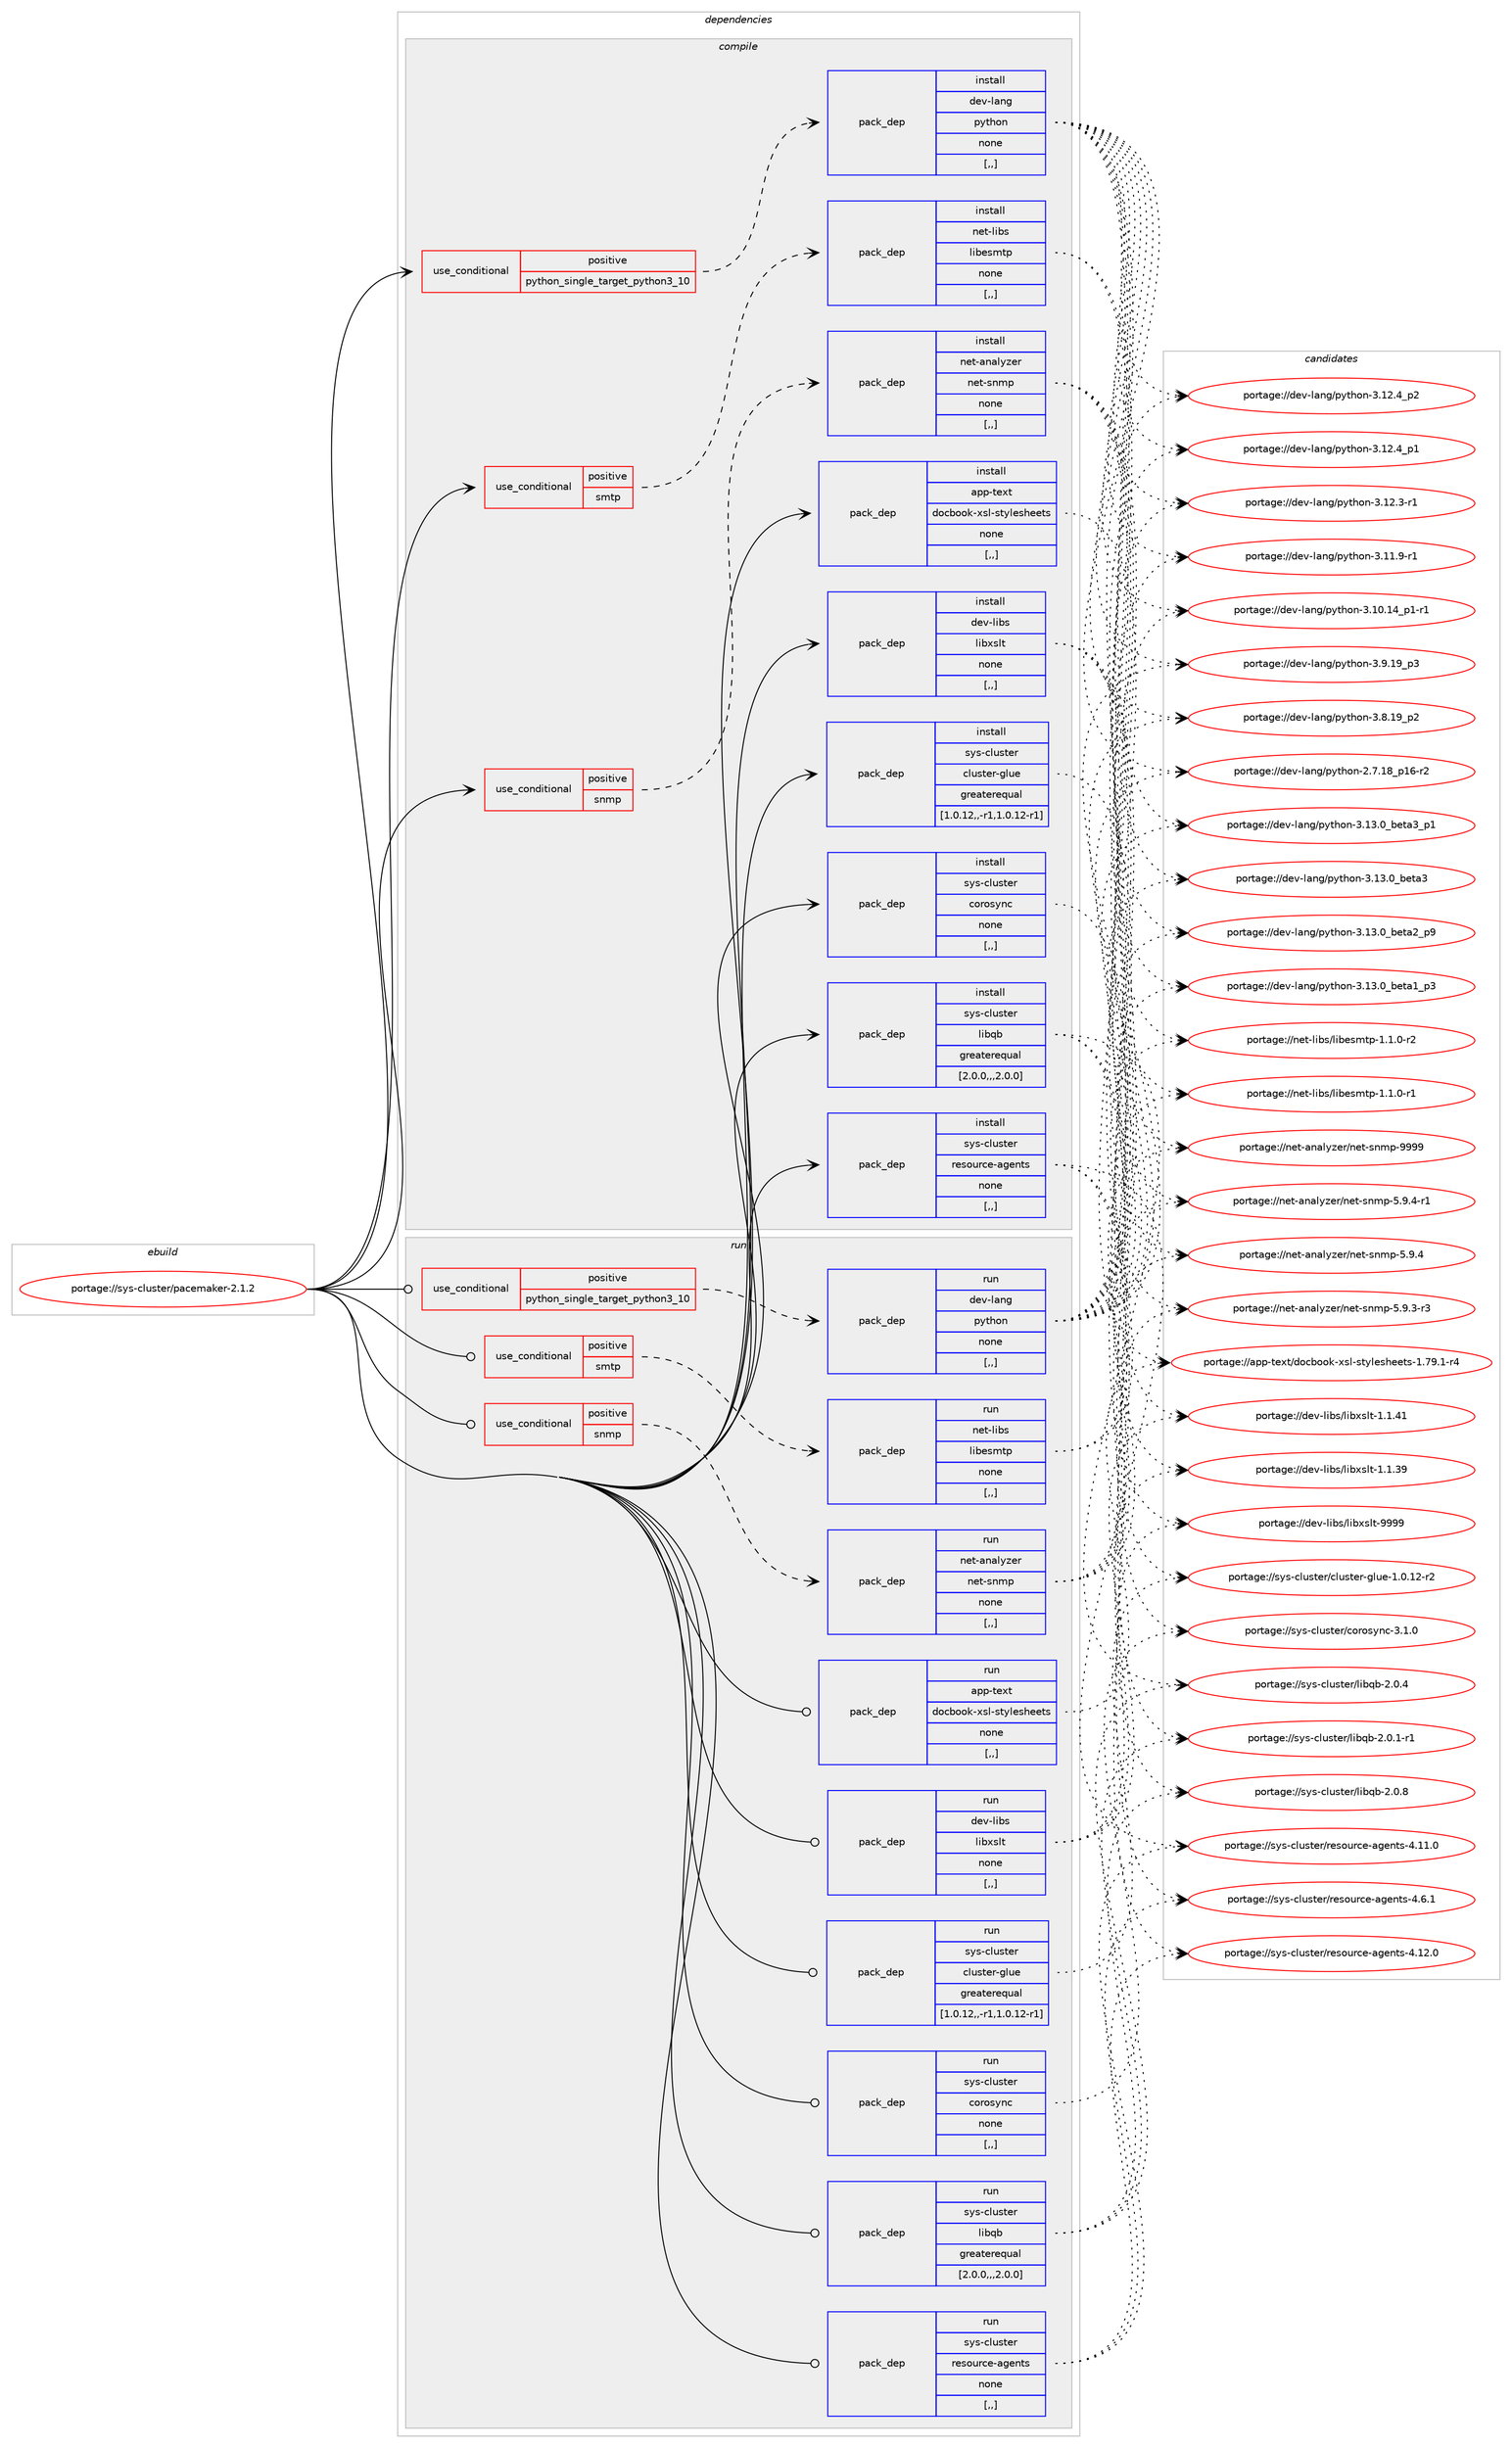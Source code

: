 digraph prolog {

# *************
# Graph options
# *************

newrank=true;
concentrate=true;
compound=true;
graph [rankdir=LR,fontname=Helvetica,fontsize=10,ranksep=1.5];#, ranksep=2.5, nodesep=0.2];
edge  [arrowhead=vee];
node  [fontname=Helvetica,fontsize=10];

# **********
# The ebuild
# **********

subgraph cluster_leftcol {
color=gray;
rank=same;
label=<<i>ebuild</i>>;
id [label="portage://sys-cluster/pacemaker-2.1.2", color=red, width=4, href="../sys-cluster/pacemaker-2.1.2.svg"];
}

# ****************
# The dependencies
# ****************

subgraph cluster_midcol {
color=gray;
label=<<i>dependencies</i>>;
subgraph cluster_compile {
fillcolor="#eeeeee";
style=filled;
label=<<i>compile</i>>;
subgraph cond113958 {
dependency428686 [label=<<TABLE BORDER="0" CELLBORDER="1" CELLSPACING="0" CELLPADDING="4"><TR><TD ROWSPAN="3" CELLPADDING="10">use_conditional</TD></TR><TR><TD>positive</TD></TR><TR><TD>python_single_target_python3_10</TD></TR></TABLE>>, shape=none, color=red];
subgraph pack311779 {
dependency428687 [label=<<TABLE BORDER="0" CELLBORDER="1" CELLSPACING="0" CELLPADDING="4" WIDTH="220"><TR><TD ROWSPAN="6" CELLPADDING="30">pack_dep</TD></TR><TR><TD WIDTH="110">install</TD></TR><TR><TD>dev-lang</TD></TR><TR><TD>python</TD></TR><TR><TD>none</TD></TR><TR><TD>[,,]</TD></TR></TABLE>>, shape=none, color=blue];
}
dependency428686:e -> dependency428687:w [weight=20,style="dashed",arrowhead="vee"];
}
id:e -> dependency428686:w [weight=20,style="solid",arrowhead="vee"];
subgraph cond113959 {
dependency428688 [label=<<TABLE BORDER="0" CELLBORDER="1" CELLSPACING="0" CELLPADDING="4"><TR><TD ROWSPAN="3" CELLPADDING="10">use_conditional</TD></TR><TR><TD>positive</TD></TR><TR><TD>smtp</TD></TR></TABLE>>, shape=none, color=red];
subgraph pack311780 {
dependency428689 [label=<<TABLE BORDER="0" CELLBORDER="1" CELLSPACING="0" CELLPADDING="4" WIDTH="220"><TR><TD ROWSPAN="6" CELLPADDING="30">pack_dep</TD></TR><TR><TD WIDTH="110">install</TD></TR><TR><TD>net-libs</TD></TR><TR><TD>libesmtp</TD></TR><TR><TD>none</TD></TR><TR><TD>[,,]</TD></TR></TABLE>>, shape=none, color=blue];
}
dependency428688:e -> dependency428689:w [weight=20,style="dashed",arrowhead="vee"];
}
id:e -> dependency428688:w [weight=20,style="solid",arrowhead="vee"];
subgraph cond113960 {
dependency428690 [label=<<TABLE BORDER="0" CELLBORDER="1" CELLSPACING="0" CELLPADDING="4"><TR><TD ROWSPAN="3" CELLPADDING="10">use_conditional</TD></TR><TR><TD>positive</TD></TR><TR><TD>snmp</TD></TR></TABLE>>, shape=none, color=red];
subgraph pack311781 {
dependency428691 [label=<<TABLE BORDER="0" CELLBORDER="1" CELLSPACING="0" CELLPADDING="4" WIDTH="220"><TR><TD ROWSPAN="6" CELLPADDING="30">pack_dep</TD></TR><TR><TD WIDTH="110">install</TD></TR><TR><TD>net-analyzer</TD></TR><TR><TD>net-snmp</TD></TR><TR><TD>none</TD></TR><TR><TD>[,,]</TD></TR></TABLE>>, shape=none, color=blue];
}
dependency428690:e -> dependency428691:w [weight=20,style="dashed",arrowhead="vee"];
}
id:e -> dependency428690:w [weight=20,style="solid",arrowhead="vee"];
subgraph pack311782 {
dependency428692 [label=<<TABLE BORDER="0" CELLBORDER="1" CELLSPACING="0" CELLPADDING="4" WIDTH="220"><TR><TD ROWSPAN="6" CELLPADDING="30">pack_dep</TD></TR><TR><TD WIDTH="110">install</TD></TR><TR><TD>app-text</TD></TR><TR><TD>docbook-xsl-stylesheets</TD></TR><TR><TD>none</TD></TR><TR><TD>[,,]</TD></TR></TABLE>>, shape=none, color=blue];
}
id:e -> dependency428692:w [weight=20,style="solid",arrowhead="vee"];
subgraph pack311783 {
dependency428693 [label=<<TABLE BORDER="0" CELLBORDER="1" CELLSPACING="0" CELLPADDING="4" WIDTH="220"><TR><TD ROWSPAN="6" CELLPADDING="30">pack_dep</TD></TR><TR><TD WIDTH="110">install</TD></TR><TR><TD>dev-libs</TD></TR><TR><TD>libxslt</TD></TR><TR><TD>none</TD></TR><TR><TD>[,,]</TD></TR></TABLE>>, shape=none, color=blue];
}
id:e -> dependency428693:w [weight=20,style="solid",arrowhead="vee"];
subgraph pack311784 {
dependency428694 [label=<<TABLE BORDER="0" CELLBORDER="1" CELLSPACING="0" CELLPADDING="4" WIDTH="220"><TR><TD ROWSPAN="6" CELLPADDING="30">pack_dep</TD></TR><TR><TD WIDTH="110">install</TD></TR><TR><TD>sys-cluster</TD></TR><TR><TD>cluster-glue</TD></TR><TR><TD>greaterequal</TD></TR><TR><TD>[1.0.12,,-r1,1.0.12-r1]</TD></TR></TABLE>>, shape=none, color=blue];
}
id:e -> dependency428694:w [weight=20,style="solid",arrowhead="vee"];
subgraph pack311785 {
dependency428695 [label=<<TABLE BORDER="0" CELLBORDER="1" CELLSPACING="0" CELLPADDING="4" WIDTH="220"><TR><TD ROWSPAN="6" CELLPADDING="30">pack_dep</TD></TR><TR><TD WIDTH="110">install</TD></TR><TR><TD>sys-cluster</TD></TR><TR><TD>corosync</TD></TR><TR><TD>none</TD></TR><TR><TD>[,,]</TD></TR></TABLE>>, shape=none, color=blue];
}
id:e -> dependency428695:w [weight=20,style="solid",arrowhead="vee"];
subgraph pack311786 {
dependency428696 [label=<<TABLE BORDER="0" CELLBORDER="1" CELLSPACING="0" CELLPADDING="4" WIDTH="220"><TR><TD ROWSPAN="6" CELLPADDING="30">pack_dep</TD></TR><TR><TD WIDTH="110">install</TD></TR><TR><TD>sys-cluster</TD></TR><TR><TD>libqb</TD></TR><TR><TD>greaterequal</TD></TR><TR><TD>[2.0.0,,,2.0.0]</TD></TR></TABLE>>, shape=none, color=blue];
}
id:e -> dependency428696:w [weight=20,style="solid",arrowhead="vee"];
subgraph pack311787 {
dependency428697 [label=<<TABLE BORDER="0" CELLBORDER="1" CELLSPACING="0" CELLPADDING="4" WIDTH="220"><TR><TD ROWSPAN="6" CELLPADDING="30">pack_dep</TD></TR><TR><TD WIDTH="110">install</TD></TR><TR><TD>sys-cluster</TD></TR><TR><TD>resource-agents</TD></TR><TR><TD>none</TD></TR><TR><TD>[,,]</TD></TR></TABLE>>, shape=none, color=blue];
}
id:e -> dependency428697:w [weight=20,style="solid",arrowhead="vee"];
}
subgraph cluster_compileandrun {
fillcolor="#eeeeee";
style=filled;
label=<<i>compile and run</i>>;
}
subgraph cluster_run {
fillcolor="#eeeeee";
style=filled;
label=<<i>run</i>>;
subgraph cond113961 {
dependency428698 [label=<<TABLE BORDER="0" CELLBORDER="1" CELLSPACING="0" CELLPADDING="4"><TR><TD ROWSPAN="3" CELLPADDING="10">use_conditional</TD></TR><TR><TD>positive</TD></TR><TR><TD>python_single_target_python3_10</TD></TR></TABLE>>, shape=none, color=red];
subgraph pack311788 {
dependency428699 [label=<<TABLE BORDER="0" CELLBORDER="1" CELLSPACING="0" CELLPADDING="4" WIDTH="220"><TR><TD ROWSPAN="6" CELLPADDING="30">pack_dep</TD></TR><TR><TD WIDTH="110">run</TD></TR><TR><TD>dev-lang</TD></TR><TR><TD>python</TD></TR><TR><TD>none</TD></TR><TR><TD>[,,]</TD></TR></TABLE>>, shape=none, color=blue];
}
dependency428698:e -> dependency428699:w [weight=20,style="dashed",arrowhead="vee"];
}
id:e -> dependency428698:w [weight=20,style="solid",arrowhead="odot"];
subgraph cond113962 {
dependency428700 [label=<<TABLE BORDER="0" CELLBORDER="1" CELLSPACING="0" CELLPADDING="4"><TR><TD ROWSPAN="3" CELLPADDING="10">use_conditional</TD></TR><TR><TD>positive</TD></TR><TR><TD>smtp</TD></TR></TABLE>>, shape=none, color=red];
subgraph pack311789 {
dependency428701 [label=<<TABLE BORDER="0" CELLBORDER="1" CELLSPACING="0" CELLPADDING="4" WIDTH="220"><TR><TD ROWSPAN="6" CELLPADDING="30">pack_dep</TD></TR><TR><TD WIDTH="110">run</TD></TR><TR><TD>net-libs</TD></TR><TR><TD>libesmtp</TD></TR><TR><TD>none</TD></TR><TR><TD>[,,]</TD></TR></TABLE>>, shape=none, color=blue];
}
dependency428700:e -> dependency428701:w [weight=20,style="dashed",arrowhead="vee"];
}
id:e -> dependency428700:w [weight=20,style="solid",arrowhead="odot"];
subgraph cond113963 {
dependency428702 [label=<<TABLE BORDER="0" CELLBORDER="1" CELLSPACING="0" CELLPADDING="4"><TR><TD ROWSPAN="3" CELLPADDING="10">use_conditional</TD></TR><TR><TD>positive</TD></TR><TR><TD>snmp</TD></TR></TABLE>>, shape=none, color=red];
subgraph pack311790 {
dependency428703 [label=<<TABLE BORDER="0" CELLBORDER="1" CELLSPACING="0" CELLPADDING="4" WIDTH="220"><TR><TD ROWSPAN="6" CELLPADDING="30">pack_dep</TD></TR><TR><TD WIDTH="110">run</TD></TR><TR><TD>net-analyzer</TD></TR><TR><TD>net-snmp</TD></TR><TR><TD>none</TD></TR><TR><TD>[,,]</TD></TR></TABLE>>, shape=none, color=blue];
}
dependency428702:e -> dependency428703:w [weight=20,style="dashed",arrowhead="vee"];
}
id:e -> dependency428702:w [weight=20,style="solid",arrowhead="odot"];
subgraph pack311791 {
dependency428704 [label=<<TABLE BORDER="0" CELLBORDER="1" CELLSPACING="0" CELLPADDING="4" WIDTH="220"><TR><TD ROWSPAN="6" CELLPADDING="30">pack_dep</TD></TR><TR><TD WIDTH="110">run</TD></TR><TR><TD>app-text</TD></TR><TR><TD>docbook-xsl-stylesheets</TD></TR><TR><TD>none</TD></TR><TR><TD>[,,]</TD></TR></TABLE>>, shape=none, color=blue];
}
id:e -> dependency428704:w [weight=20,style="solid",arrowhead="odot"];
subgraph pack311792 {
dependency428705 [label=<<TABLE BORDER="0" CELLBORDER="1" CELLSPACING="0" CELLPADDING="4" WIDTH="220"><TR><TD ROWSPAN="6" CELLPADDING="30">pack_dep</TD></TR><TR><TD WIDTH="110">run</TD></TR><TR><TD>dev-libs</TD></TR><TR><TD>libxslt</TD></TR><TR><TD>none</TD></TR><TR><TD>[,,]</TD></TR></TABLE>>, shape=none, color=blue];
}
id:e -> dependency428705:w [weight=20,style="solid",arrowhead="odot"];
subgraph pack311793 {
dependency428706 [label=<<TABLE BORDER="0" CELLBORDER="1" CELLSPACING="0" CELLPADDING="4" WIDTH="220"><TR><TD ROWSPAN="6" CELLPADDING="30">pack_dep</TD></TR><TR><TD WIDTH="110">run</TD></TR><TR><TD>sys-cluster</TD></TR><TR><TD>cluster-glue</TD></TR><TR><TD>greaterequal</TD></TR><TR><TD>[1.0.12,,-r1,1.0.12-r1]</TD></TR></TABLE>>, shape=none, color=blue];
}
id:e -> dependency428706:w [weight=20,style="solid",arrowhead="odot"];
subgraph pack311794 {
dependency428707 [label=<<TABLE BORDER="0" CELLBORDER="1" CELLSPACING="0" CELLPADDING="4" WIDTH="220"><TR><TD ROWSPAN="6" CELLPADDING="30">pack_dep</TD></TR><TR><TD WIDTH="110">run</TD></TR><TR><TD>sys-cluster</TD></TR><TR><TD>corosync</TD></TR><TR><TD>none</TD></TR><TR><TD>[,,]</TD></TR></TABLE>>, shape=none, color=blue];
}
id:e -> dependency428707:w [weight=20,style="solid",arrowhead="odot"];
subgraph pack311795 {
dependency428708 [label=<<TABLE BORDER="0" CELLBORDER="1" CELLSPACING="0" CELLPADDING="4" WIDTH="220"><TR><TD ROWSPAN="6" CELLPADDING="30">pack_dep</TD></TR><TR><TD WIDTH="110">run</TD></TR><TR><TD>sys-cluster</TD></TR><TR><TD>libqb</TD></TR><TR><TD>greaterequal</TD></TR><TR><TD>[2.0.0,,,2.0.0]</TD></TR></TABLE>>, shape=none, color=blue];
}
id:e -> dependency428708:w [weight=20,style="solid",arrowhead="odot"];
subgraph pack311796 {
dependency428709 [label=<<TABLE BORDER="0" CELLBORDER="1" CELLSPACING="0" CELLPADDING="4" WIDTH="220"><TR><TD ROWSPAN="6" CELLPADDING="30">pack_dep</TD></TR><TR><TD WIDTH="110">run</TD></TR><TR><TD>sys-cluster</TD></TR><TR><TD>resource-agents</TD></TR><TR><TD>none</TD></TR><TR><TD>[,,]</TD></TR></TABLE>>, shape=none, color=blue];
}
id:e -> dependency428709:w [weight=20,style="solid",arrowhead="odot"];
}
}

# **************
# The candidates
# **************

subgraph cluster_choices {
rank=same;
color=gray;
label=<<i>candidates</i>>;

subgraph choice311779 {
color=black;
nodesep=1;
choice10010111845108971101034711212111610411111045514649514648959810111697519511249 [label="portage://dev-lang/python-3.13.0_beta3_p1", color=red, width=4,href="../dev-lang/python-3.13.0_beta3_p1.svg"];
choice1001011184510897110103471121211161041111104551464951464895981011169751 [label="portage://dev-lang/python-3.13.0_beta3", color=red, width=4,href="../dev-lang/python-3.13.0_beta3.svg"];
choice10010111845108971101034711212111610411111045514649514648959810111697509511257 [label="portage://dev-lang/python-3.13.0_beta2_p9", color=red, width=4,href="../dev-lang/python-3.13.0_beta2_p9.svg"];
choice10010111845108971101034711212111610411111045514649514648959810111697499511251 [label="portage://dev-lang/python-3.13.0_beta1_p3", color=red, width=4,href="../dev-lang/python-3.13.0_beta1_p3.svg"];
choice100101118451089711010347112121116104111110455146495046529511250 [label="portage://dev-lang/python-3.12.4_p2", color=red, width=4,href="../dev-lang/python-3.12.4_p2.svg"];
choice100101118451089711010347112121116104111110455146495046529511249 [label="portage://dev-lang/python-3.12.4_p1", color=red, width=4,href="../dev-lang/python-3.12.4_p1.svg"];
choice100101118451089711010347112121116104111110455146495046514511449 [label="portage://dev-lang/python-3.12.3-r1", color=red, width=4,href="../dev-lang/python-3.12.3-r1.svg"];
choice100101118451089711010347112121116104111110455146494946574511449 [label="portage://dev-lang/python-3.11.9-r1", color=red, width=4,href="../dev-lang/python-3.11.9-r1.svg"];
choice100101118451089711010347112121116104111110455146494846495295112494511449 [label="portage://dev-lang/python-3.10.14_p1-r1", color=red, width=4,href="../dev-lang/python-3.10.14_p1-r1.svg"];
choice100101118451089711010347112121116104111110455146574649579511251 [label="portage://dev-lang/python-3.9.19_p3", color=red, width=4,href="../dev-lang/python-3.9.19_p3.svg"];
choice100101118451089711010347112121116104111110455146564649579511250 [label="portage://dev-lang/python-3.8.19_p2", color=red, width=4,href="../dev-lang/python-3.8.19_p2.svg"];
choice100101118451089711010347112121116104111110455046554649569511249544511450 [label="portage://dev-lang/python-2.7.18_p16-r2", color=red, width=4,href="../dev-lang/python-2.7.18_p16-r2.svg"];
dependency428687:e -> choice10010111845108971101034711212111610411111045514649514648959810111697519511249:w [style=dotted,weight="100"];
dependency428687:e -> choice1001011184510897110103471121211161041111104551464951464895981011169751:w [style=dotted,weight="100"];
dependency428687:e -> choice10010111845108971101034711212111610411111045514649514648959810111697509511257:w [style=dotted,weight="100"];
dependency428687:e -> choice10010111845108971101034711212111610411111045514649514648959810111697499511251:w [style=dotted,weight="100"];
dependency428687:e -> choice100101118451089711010347112121116104111110455146495046529511250:w [style=dotted,weight="100"];
dependency428687:e -> choice100101118451089711010347112121116104111110455146495046529511249:w [style=dotted,weight="100"];
dependency428687:e -> choice100101118451089711010347112121116104111110455146495046514511449:w [style=dotted,weight="100"];
dependency428687:e -> choice100101118451089711010347112121116104111110455146494946574511449:w [style=dotted,weight="100"];
dependency428687:e -> choice100101118451089711010347112121116104111110455146494846495295112494511449:w [style=dotted,weight="100"];
dependency428687:e -> choice100101118451089711010347112121116104111110455146574649579511251:w [style=dotted,weight="100"];
dependency428687:e -> choice100101118451089711010347112121116104111110455146564649579511250:w [style=dotted,weight="100"];
dependency428687:e -> choice100101118451089711010347112121116104111110455046554649569511249544511450:w [style=dotted,weight="100"];
}
subgraph choice311780 {
color=black;
nodesep=1;
choice110101116451081059811547108105981011151091161124549464946484511450 [label="portage://net-libs/libesmtp-1.1.0-r2", color=red, width=4,href="../net-libs/libesmtp-1.1.0-r2.svg"];
choice110101116451081059811547108105981011151091161124549464946484511449 [label="portage://net-libs/libesmtp-1.1.0-r1", color=red, width=4,href="../net-libs/libesmtp-1.1.0-r1.svg"];
dependency428689:e -> choice110101116451081059811547108105981011151091161124549464946484511450:w [style=dotted,weight="100"];
dependency428689:e -> choice110101116451081059811547108105981011151091161124549464946484511449:w [style=dotted,weight="100"];
}
subgraph choice311781 {
color=black;
nodesep=1;
choice11010111645971109710812112210111447110101116451151101091124557575757 [label="portage://net-analyzer/net-snmp-9999", color=red, width=4,href="../net-analyzer/net-snmp-9999.svg"];
choice11010111645971109710812112210111447110101116451151101091124553465746524511449 [label="portage://net-analyzer/net-snmp-5.9.4-r1", color=red, width=4,href="../net-analyzer/net-snmp-5.9.4-r1.svg"];
choice1101011164597110971081211221011144711010111645115110109112455346574652 [label="portage://net-analyzer/net-snmp-5.9.4", color=red, width=4,href="../net-analyzer/net-snmp-5.9.4.svg"];
choice11010111645971109710812112210111447110101116451151101091124553465746514511451 [label="portage://net-analyzer/net-snmp-5.9.3-r3", color=red, width=4,href="../net-analyzer/net-snmp-5.9.3-r3.svg"];
dependency428691:e -> choice11010111645971109710812112210111447110101116451151101091124557575757:w [style=dotted,weight="100"];
dependency428691:e -> choice11010111645971109710812112210111447110101116451151101091124553465746524511449:w [style=dotted,weight="100"];
dependency428691:e -> choice1101011164597110971081211221011144711010111645115110109112455346574652:w [style=dotted,weight="100"];
dependency428691:e -> choice11010111645971109710812112210111447110101116451151101091124553465746514511451:w [style=dotted,weight="100"];
}
subgraph choice311782 {
color=black;
nodesep=1;
choice97112112451161011201164710011199981111111074512011510845115116121108101115104101101116115454946555746494511452 [label="portage://app-text/docbook-xsl-stylesheets-1.79.1-r4", color=red, width=4,href="../app-text/docbook-xsl-stylesheets-1.79.1-r4.svg"];
dependency428692:e -> choice97112112451161011201164710011199981111111074512011510845115116121108101115104101101116115454946555746494511452:w [style=dotted,weight="100"];
}
subgraph choice311783 {
color=black;
nodesep=1;
choice100101118451081059811547108105981201151081164557575757 [label="portage://dev-libs/libxslt-9999", color=red, width=4,href="../dev-libs/libxslt-9999.svg"];
choice1001011184510810598115471081059812011510811645494649465249 [label="portage://dev-libs/libxslt-1.1.41", color=red, width=4,href="../dev-libs/libxslt-1.1.41.svg"];
choice1001011184510810598115471081059812011510811645494649465157 [label="portage://dev-libs/libxslt-1.1.39", color=red, width=4,href="../dev-libs/libxslt-1.1.39.svg"];
dependency428693:e -> choice100101118451081059811547108105981201151081164557575757:w [style=dotted,weight="100"];
dependency428693:e -> choice1001011184510810598115471081059812011510811645494649465249:w [style=dotted,weight="100"];
dependency428693:e -> choice1001011184510810598115471081059812011510811645494649465157:w [style=dotted,weight="100"];
}
subgraph choice311784 {
color=black;
nodesep=1;
choice1151211154599108117115116101114479910811711511610111445103108117101454946484649504511450 [label="portage://sys-cluster/cluster-glue-1.0.12-r2", color=red, width=4,href="../sys-cluster/cluster-glue-1.0.12-r2.svg"];
dependency428694:e -> choice1151211154599108117115116101114479910811711511610111445103108117101454946484649504511450:w [style=dotted,weight="100"];
}
subgraph choice311785 {
color=black;
nodesep=1;
choice1151211154599108117115116101114479911111411111512111099455146494648 [label="portage://sys-cluster/corosync-3.1.0", color=red, width=4,href="../sys-cluster/corosync-3.1.0.svg"];
dependency428695:e -> choice1151211154599108117115116101114479911111411111512111099455146494648:w [style=dotted,weight="100"];
}
subgraph choice311786 {
color=black;
nodesep=1;
choice1151211154599108117115116101114471081059811398455046484656 [label="portage://sys-cluster/libqb-2.0.8", color=red, width=4,href="../sys-cluster/libqb-2.0.8.svg"];
choice1151211154599108117115116101114471081059811398455046484652 [label="portage://sys-cluster/libqb-2.0.4", color=red, width=4,href="../sys-cluster/libqb-2.0.4.svg"];
choice11512111545991081171151161011144710810598113984550464846494511449 [label="portage://sys-cluster/libqb-2.0.1-r1", color=red, width=4,href="../sys-cluster/libqb-2.0.1-r1.svg"];
dependency428696:e -> choice1151211154599108117115116101114471081059811398455046484656:w [style=dotted,weight="100"];
dependency428696:e -> choice1151211154599108117115116101114471081059811398455046484652:w [style=dotted,weight="100"];
dependency428696:e -> choice11512111545991081171151161011144710810598113984550464846494511449:w [style=dotted,weight="100"];
}
subgraph choice311787 {
color=black;
nodesep=1;
choice11512111545991081171151161011144711410111511111711499101459710310111011611545524649504648 [label="portage://sys-cluster/resource-agents-4.12.0", color=red, width=4,href="../sys-cluster/resource-agents-4.12.0.svg"];
choice11512111545991081171151161011144711410111511111711499101459710310111011611545524649494648 [label="portage://sys-cluster/resource-agents-4.11.0", color=red, width=4,href="../sys-cluster/resource-agents-4.11.0.svg"];
choice115121115459910811711511610111447114101115111117114991014597103101110116115455246544649 [label="portage://sys-cluster/resource-agents-4.6.1", color=red, width=4,href="../sys-cluster/resource-agents-4.6.1.svg"];
dependency428697:e -> choice11512111545991081171151161011144711410111511111711499101459710310111011611545524649504648:w [style=dotted,weight="100"];
dependency428697:e -> choice11512111545991081171151161011144711410111511111711499101459710310111011611545524649494648:w [style=dotted,weight="100"];
dependency428697:e -> choice115121115459910811711511610111447114101115111117114991014597103101110116115455246544649:w [style=dotted,weight="100"];
}
subgraph choice311788 {
color=black;
nodesep=1;
choice10010111845108971101034711212111610411111045514649514648959810111697519511249 [label="portage://dev-lang/python-3.13.0_beta3_p1", color=red, width=4,href="../dev-lang/python-3.13.0_beta3_p1.svg"];
choice1001011184510897110103471121211161041111104551464951464895981011169751 [label="portage://dev-lang/python-3.13.0_beta3", color=red, width=4,href="../dev-lang/python-3.13.0_beta3.svg"];
choice10010111845108971101034711212111610411111045514649514648959810111697509511257 [label="portage://dev-lang/python-3.13.0_beta2_p9", color=red, width=4,href="../dev-lang/python-3.13.0_beta2_p9.svg"];
choice10010111845108971101034711212111610411111045514649514648959810111697499511251 [label="portage://dev-lang/python-3.13.0_beta1_p3", color=red, width=4,href="../dev-lang/python-3.13.0_beta1_p3.svg"];
choice100101118451089711010347112121116104111110455146495046529511250 [label="portage://dev-lang/python-3.12.4_p2", color=red, width=4,href="../dev-lang/python-3.12.4_p2.svg"];
choice100101118451089711010347112121116104111110455146495046529511249 [label="portage://dev-lang/python-3.12.4_p1", color=red, width=4,href="../dev-lang/python-3.12.4_p1.svg"];
choice100101118451089711010347112121116104111110455146495046514511449 [label="portage://dev-lang/python-3.12.3-r1", color=red, width=4,href="../dev-lang/python-3.12.3-r1.svg"];
choice100101118451089711010347112121116104111110455146494946574511449 [label="portage://dev-lang/python-3.11.9-r1", color=red, width=4,href="../dev-lang/python-3.11.9-r1.svg"];
choice100101118451089711010347112121116104111110455146494846495295112494511449 [label="portage://dev-lang/python-3.10.14_p1-r1", color=red, width=4,href="../dev-lang/python-3.10.14_p1-r1.svg"];
choice100101118451089711010347112121116104111110455146574649579511251 [label="portage://dev-lang/python-3.9.19_p3", color=red, width=4,href="../dev-lang/python-3.9.19_p3.svg"];
choice100101118451089711010347112121116104111110455146564649579511250 [label="portage://dev-lang/python-3.8.19_p2", color=red, width=4,href="../dev-lang/python-3.8.19_p2.svg"];
choice100101118451089711010347112121116104111110455046554649569511249544511450 [label="portage://dev-lang/python-2.7.18_p16-r2", color=red, width=4,href="../dev-lang/python-2.7.18_p16-r2.svg"];
dependency428699:e -> choice10010111845108971101034711212111610411111045514649514648959810111697519511249:w [style=dotted,weight="100"];
dependency428699:e -> choice1001011184510897110103471121211161041111104551464951464895981011169751:w [style=dotted,weight="100"];
dependency428699:e -> choice10010111845108971101034711212111610411111045514649514648959810111697509511257:w [style=dotted,weight="100"];
dependency428699:e -> choice10010111845108971101034711212111610411111045514649514648959810111697499511251:w [style=dotted,weight="100"];
dependency428699:e -> choice100101118451089711010347112121116104111110455146495046529511250:w [style=dotted,weight="100"];
dependency428699:e -> choice100101118451089711010347112121116104111110455146495046529511249:w [style=dotted,weight="100"];
dependency428699:e -> choice100101118451089711010347112121116104111110455146495046514511449:w [style=dotted,weight="100"];
dependency428699:e -> choice100101118451089711010347112121116104111110455146494946574511449:w [style=dotted,weight="100"];
dependency428699:e -> choice100101118451089711010347112121116104111110455146494846495295112494511449:w [style=dotted,weight="100"];
dependency428699:e -> choice100101118451089711010347112121116104111110455146574649579511251:w [style=dotted,weight="100"];
dependency428699:e -> choice100101118451089711010347112121116104111110455146564649579511250:w [style=dotted,weight="100"];
dependency428699:e -> choice100101118451089711010347112121116104111110455046554649569511249544511450:w [style=dotted,weight="100"];
}
subgraph choice311789 {
color=black;
nodesep=1;
choice110101116451081059811547108105981011151091161124549464946484511450 [label="portage://net-libs/libesmtp-1.1.0-r2", color=red, width=4,href="../net-libs/libesmtp-1.1.0-r2.svg"];
choice110101116451081059811547108105981011151091161124549464946484511449 [label="portage://net-libs/libesmtp-1.1.0-r1", color=red, width=4,href="../net-libs/libesmtp-1.1.0-r1.svg"];
dependency428701:e -> choice110101116451081059811547108105981011151091161124549464946484511450:w [style=dotted,weight="100"];
dependency428701:e -> choice110101116451081059811547108105981011151091161124549464946484511449:w [style=dotted,weight="100"];
}
subgraph choice311790 {
color=black;
nodesep=1;
choice11010111645971109710812112210111447110101116451151101091124557575757 [label="portage://net-analyzer/net-snmp-9999", color=red, width=4,href="../net-analyzer/net-snmp-9999.svg"];
choice11010111645971109710812112210111447110101116451151101091124553465746524511449 [label="portage://net-analyzer/net-snmp-5.9.4-r1", color=red, width=4,href="../net-analyzer/net-snmp-5.9.4-r1.svg"];
choice1101011164597110971081211221011144711010111645115110109112455346574652 [label="portage://net-analyzer/net-snmp-5.9.4", color=red, width=4,href="../net-analyzer/net-snmp-5.9.4.svg"];
choice11010111645971109710812112210111447110101116451151101091124553465746514511451 [label="portage://net-analyzer/net-snmp-5.9.3-r3", color=red, width=4,href="../net-analyzer/net-snmp-5.9.3-r3.svg"];
dependency428703:e -> choice11010111645971109710812112210111447110101116451151101091124557575757:w [style=dotted,weight="100"];
dependency428703:e -> choice11010111645971109710812112210111447110101116451151101091124553465746524511449:w [style=dotted,weight="100"];
dependency428703:e -> choice1101011164597110971081211221011144711010111645115110109112455346574652:w [style=dotted,weight="100"];
dependency428703:e -> choice11010111645971109710812112210111447110101116451151101091124553465746514511451:w [style=dotted,weight="100"];
}
subgraph choice311791 {
color=black;
nodesep=1;
choice97112112451161011201164710011199981111111074512011510845115116121108101115104101101116115454946555746494511452 [label="portage://app-text/docbook-xsl-stylesheets-1.79.1-r4", color=red, width=4,href="../app-text/docbook-xsl-stylesheets-1.79.1-r4.svg"];
dependency428704:e -> choice97112112451161011201164710011199981111111074512011510845115116121108101115104101101116115454946555746494511452:w [style=dotted,weight="100"];
}
subgraph choice311792 {
color=black;
nodesep=1;
choice100101118451081059811547108105981201151081164557575757 [label="portage://dev-libs/libxslt-9999", color=red, width=4,href="../dev-libs/libxslt-9999.svg"];
choice1001011184510810598115471081059812011510811645494649465249 [label="portage://dev-libs/libxslt-1.1.41", color=red, width=4,href="../dev-libs/libxslt-1.1.41.svg"];
choice1001011184510810598115471081059812011510811645494649465157 [label="portage://dev-libs/libxslt-1.1.39", color=red, width=4,href="../dev-libs/libxslt-1.1.39.svg"];
dependency428705:e -> choice100101118451081059811547108105981201151081164557575757:w [style=dotted,weight="100"];
dependency428705:e -> choice1001011184510810598115471081059812011510811645494649465249:w [style=dotted,weight="100"];
dependency428705:e -> choice1001011184510810598115471081059812011510811645494649465157:w [style=dotted,weight="100"];
}
subgraph choice311793 {
color=black;
nodesep=1;
choice1151211154599108117115116101114479910811711511610111445103108117101454946484649504511450 [label="portage://sys-cluster/cluster-glue-1.0.12-r2", color=red, width=4,href="../sys-cluster/cluster-glue-1.0.12-r2.svg"];
dependency428706:e -> choice1151211154599108117115116101114479910811711511610111445103108117101454946484649504511450:w [style=dotted,weight="100"];
}
subgraph choice311794 {
color=black;
nodesep=1;
choice1151211154599108117115116101114479911111411111512111099455146494648 [label="portage://sys-cluster/corosync-3.1.0", color=red, width=4,href="../sys-cluster/corosync-3.1.0.svg"];
dependency428707:e -> choice1151211154599108117115116101114479911111411111512111099455146494648:w [style=dotted,weight="100"];
}
subgraph choice311795 {
color=black;
nodesep=1;
choice1151211154599108117115116101114471081059811398455046484656 [label="portage://sys-cluster/libqb-2.0.8", color=red, width=4,href="../sys-cluster/libqb-2.0.8.svg"];
choice1151211154599108117115116101114471081059811398455046484652 [label="portage://sys-cluster/libqb-2.0.4", color=red, width=4,href="../sys-cluster/libqb-2.0.4.svg"];
choice11512111545991081171151161011144710810598113984550464846494511449 [label="portage://sys-cluster/libqb-2.0.1-r1", color=red, width=4,href="../sys-cluster/libqb-2.0.1-r1.svg"];
dependency428708:e -> choice1151211154599108117115116101114471081059811398455046484656:w [style=dotted,weight="100"];
dependency428708:e -> choice1151211154599108117115116101114471081059811398455046484652:w [style=dotted,weight="100"];
dependency428708:e -> choice11512111545991081171151161011144710810598113984550464846494511449:w [style=dotted,weight="100"];
}
subgraph choice311796 {
color=black;
nodesep=1;
choice11512111545991081171151161011144711410111511111711499101459710310111011611545524649504648 [label="portage://sys-cluster/resource-agents-4.12.0", color=red, width=4,href="../sys-cluster/resource-agents-4.12.0.svg"];
choice11512111545991081171151161011144711410111511111711499101459710310111011611545524649494648 [label="portage://sys-cluster/resource-agents-4.11.0", color=red, width=4,href="../sys-cluster/resource-agents-4.11.0.svg"];
choice115121115459910811711511610111447114101115111117114991014597103101110116115455246544649 [label="portage://sys-cluster/resource-agents-4.6.1", color=red, width=4,href="../sys-cluster/resource-agents-4.6.1.svg"];
dependency428709:e -> choice11512111545991081171151161011144711410111511111711499101459710310111011611545524649504648:w [style=dotted,weight="100"];
dependency428709:e -> choice11512111545991081171151161011144711410111511111711499101459710310111011611545524649494648:w [style=dotted,weight="100"];
dependency428709:e -> choice115121115459910811711511610111447114101115111117114991014597103101110116115455246544649:w [style=dotted,weight="100"];
}
}

}
